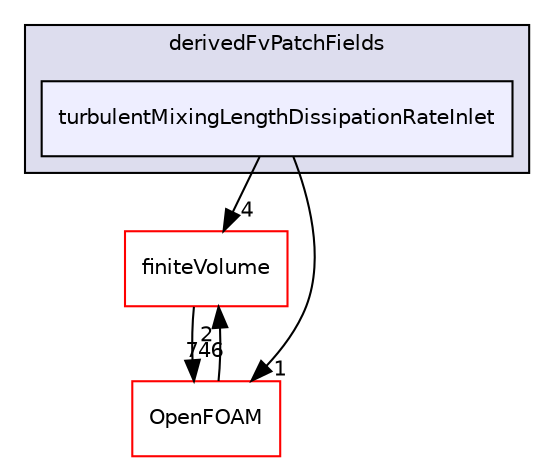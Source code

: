 digraph "src/TurbulenceModels/turbulenceModels/RAS/derivedFvPatchFields/turbulentMixingLengthDissipationRateInlet" {
  bgcolor=transparent;
  compound=true
  node [ fontsize="10", fontname="Helvetica"];
  edge [ labelfontsize="10", labelfontname="Helvetica"];
  subgraph clusterdir_22069f5775fb39fd683a4fab70e8b0be {
    graph [ bgcolor="#ddddee", pencolor="black", label="derivedFvPatchFields" fontname="Helvetica", fontsize="10", URL="dir_22069f5775fb39fd683a4fab70e8b0be.html"]
  dir_a93598cd4c777fdffb5d60299306f011 [shape=box, label="turbulentMixingLengthDissipationRateInlet", style="filled", fillcolor="#eeeeff", pencolor="black", URL="dir_a93598cd4c777fdffb5d60299306f011.html"];
  }
  dir_9bd15774b555cf7259a6fa18f99fe99b [shape=box label="finiteVolume" color="red" URL="dir_9bd15774b555cf7259a6fa18f99fe99b.html"];
  dir_c5473ff19b20e6ec4dfe5c310b3778a8 [shape=box label="OpenFOAM" color="red" URL="dir_c5473ff19b20e6ec4dfe5c310b3778a8.html"];
  dir_9bd15774b555cf7259a6fa18f99fe99b->dir_c5473ff19b20e6ec4dfe5c310b3778a8 [headlabel="746", labeldistance=1.5 headhref="dir_000897_001897.html"];
  dir_c5473ff19b20e6ec4dfe5c310b3778a8->dir_9bd15774b555cf7259a6fa18f99fe99b [headlabel="2", labeldistance=1.5 headhref="dir_001897_000897.html"];
  dir_a93598cd4c777fdffb5d60299306f011->dir_9bd15774b555cf7259a6fa18f99fe99b [headlabel="4", labeldistance=1.5 headhref="dir_003166_000897.html"];
  dir_a93598cd4c777fdffb5d60299306f011->dir_c5473ff19b20e6ec4dfe5c310b3778a8 [headlabel="1", labeldistance=1.5 headhref="dir_003166_001897.html"];
}
